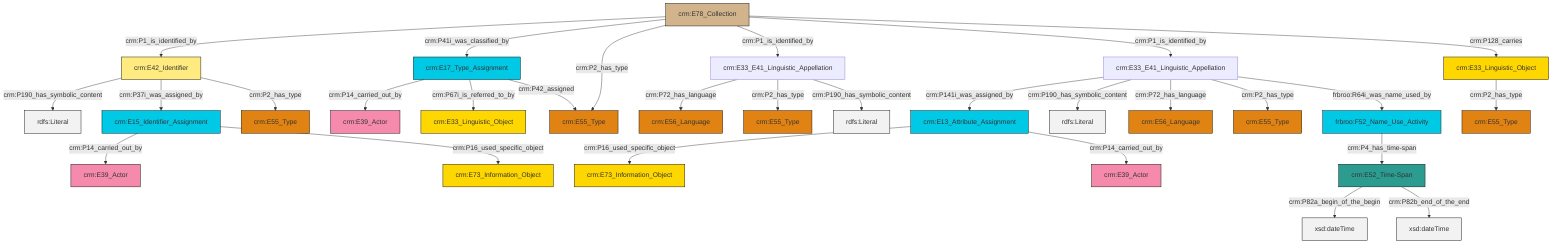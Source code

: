 graph TD
classDef Literal fill:#f2f2f2,stroke:#000000;
classDef CRM_Entity fill:#FFFFFF,stroke:#000000;
classDef Temporal_Entity fill:#00C9E6, stroke:#000000;
classDef Type fill:#E18312, stroke:#000000;
classDef Time-Span fill:#2C9C91, stroke:#000000;
classDef Appellation fill:#FFEB7F, stroke:#000000;
classDef Place fill:#008836, stroke:#000000;
classDef Persistent_Item fill:#B266B2, stroke:#000000;
classDef Conceptual_Object fill:#FFD700, stroke:#000000;
classDef Physical_Thing fill:#D2B48C, stroke:#000000;
classDef Actor fill:#f58aad, stroke:#000000;
classDef PC_Classes fill:#4ce600, stroke:#000000;
classDef Multi fill:#cccccc,stroke:#000000;

4["frbroo:F52_Name_Use_Activity"]:::Temporal_Entity -->|crm:P4_has_time-span| 5["crm:E52_Time-Span"]:::Time-Span
6["crm:E17_Type_Assignment"]:::Temporal_Entity -->|crm:P14_carried_out_by| 7["crm:E39_Actor"]:::Actor
10["crm:E42_Identifier"]:::Appellation -->|crm:P190_has_symbolic_content| 11[rdfs:Literal]:::Literal
8["crm:E78_Collection"]:::Physical_Thing -->|crm:P1_is_identified_by| 10["crm:E42_Identifier"]:::Appellation
8["crm:E78_Collection"]:::Physical_Thing -->|crm:P41i_was_classified_by| 6["crm:E17_Type_Assignment"]:::Temporal_Entity
18["crm:E15_Identifier_Assignment"]:::Temporal_Entity -->|crm:P14_carried_out_by| 13["crm:E39_Actor"]:::Actor
18["crm:E15_Identifier_Assignment"]:::Temporal_Entity -->|crm:P16_used_specific_object| 16["crm:E73_Information_Object"]:::Conceptual_Object
21["crm:E13_Attribute_Assignment"]:::Temporal_Entity -->|crm:P16_used_specific_object| 22["crm:E73_Information_Object"]:::Conceptual_Object
23["crm:E33_E41_Linguistic_Appellation"]:::Default -->|crm:P141i_was_assigned_by| 21["crm:E13_Attribute_Assignment"]:::Temporal_Entity
23["crm:E33_E41_Linguistic_Appellation"]:::Default -->|crm:P190_has_symbolic_content| 26[rdfs:Literal]:::Literal
23["crm:E33_E41_Linguistic_Appellation"]:::Default -->|crm:P72_has_language| 28["crm:E56_Language"]:::Type
10["crm:E42_Identifier"]:::Appellation -->|crm:P37i_was_assigned_by| 18["crm:E15_Identifier_Assignment"]:::Temporal_Entity
0["crm:E33_E41_Linguistic_Appellation"]:::Default -->|crm:P72_has_language| 29["crm:E56_Language"]:::Type
6["crm:E17_Type_Assignment"]:::Temporal_Entity -->|crm:P67i_is_referred_to_by| 32["crm:E33_Linguistic_Object"]:::Conceptual_Object
0["crm:E33_E41_Linguistic_Appellation"]:::Default -->|crm:P2_has_type| 30["crm:E55_Type"]:::Type
6["crm:E17_Type_Assignment"]:::Temporal_Entity -->|crm:P42_assigned| 34["crm:E55_Type"]:::Type
8["crm:E78_Collection"]:::Physical_Thing -->|crm:P2_has_type| 34["crm:E55_Type"]:::Type
21["crm:E13_Attribute_Assignment"]:::Temporal_Entity -->|crm:P14_carried_out_by| 24["crm:E39_Actor"]:::Actor
10["crm:E42_Identifier"]:::Appellation -->|crm:P2_has_type| 40["crm:E55_Type"]:::Type
23["crm:E33_E41_Linguistic_Appellation"]:::Default -->|crm:P2_has_type| 19["crm:E55_Type"]:::Type
0["crm:E33_E41_Linguistic_Appellation"]:::Default -->|crm:P190_has_symbolic_content| 44[rdfs:Literal]:::Literal
8["crm:E78_Collection"]:::Physical_Thing -->|crm:P1_is_identified_by| 0["crm:E33_E41_Linguistic_Appellation"]:::Default
8["crm:E78_Collection"]:::Physical_Thing -->|crm:P1_is_identified_by| 23["crm:E33_E41_Linguistic_Appellation"]:::Default
8["crm:E78_Collection"]:::Physical_Thing -->|crm:P128_carries| 2["crm:E33_Linguistic_Object"]:::Conceptual_Object
23["crm:E33_E41_Linguistic_Appellation"]:::Default -->|frbroo:R64i_was_name_used_by| 4["frbroo:F52_Name_Use_Activity"]:::Temporal_Entity
2["crm:E33_Linguistic_Object"]:::Conceptual_Object -->|crm:P2_has_type| 42["crm:E55_Type"]:::Type
5["crm:E52_Time-Span"]:::Time-Span -->|crm:P82a_begin_of_the_begin| 50[xsd:dateTime]:::Literal
5["crm:E52_Time-Span"]:::Time-Span -->|crm:P82b_end_of_the_end| 51[xsd:dateTime]:::Literal